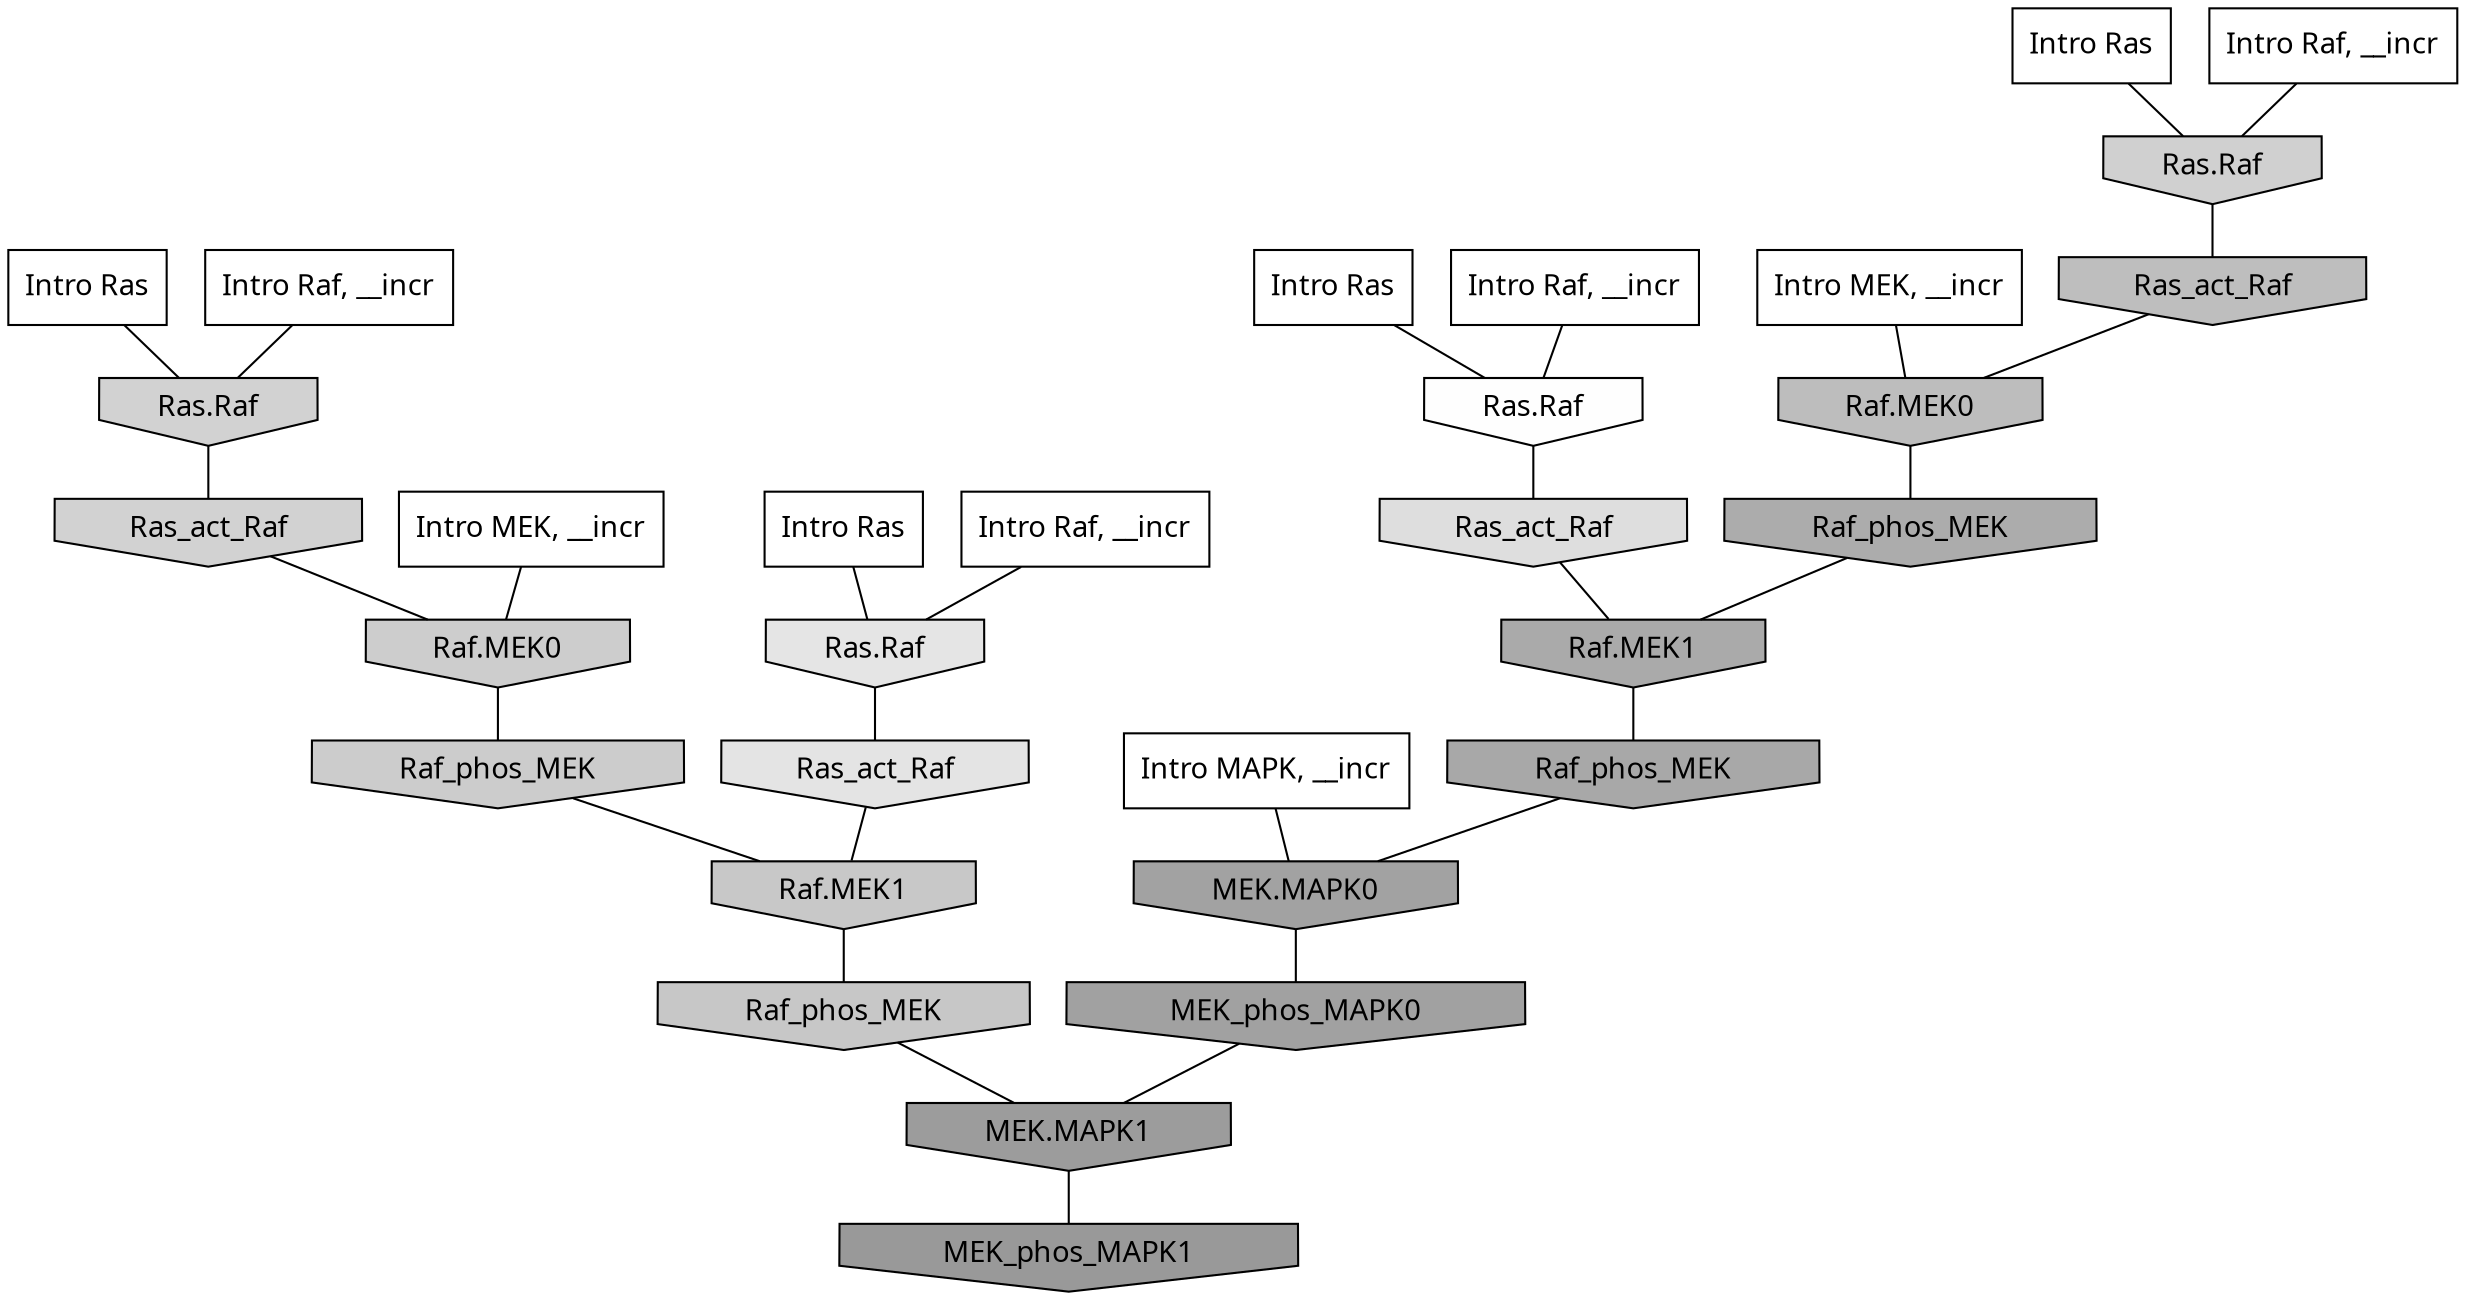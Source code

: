digraph G{
  rankdir="TB";
  ranksep=0.30;
  node [fontname="CMU Serif"];
  edge [fontname="CMU Serif"];
  
  7 [label="Intro Ras", shape=rectangle, style=filled, fillcolor="0.000 0.000 1.000"]
  
  43 [label="Intro Ras", shape=rectangle, style=filled, fillcolor="0.000 0.000 1.000"]
  
  64 [label="Intro Ras", shape=rectangle, style=filled, fillcolor="0.000 0.000 1.000"]
  
  87 [label="Intro Ras", shape=rectangle, style=filled, fillcolor="0.000 0.000 1.000"]
  
  301 [label="Intro Raf, __incr", shape=rectangle, style=filled, fillcolor="0.000 0.000 1.000"]
  
  421 [label="Intro Raf, __incr", shape=rectangle, style=filled, fillcolor="0.000 0.000 1.000"]
  
  563 [label="Intro Raf, __incr", shape=rectangle, style=filled, fillcolor="0.000 0.000 1.000"]
  
  925 [label="Intro Raf, __incr", shape=rectangle, style=filled, fillcolor="0.000 0.000 1.000"]
  
  1798 [label="Intro MEK, __incr", shape=rectangle, style=filled, fillcolor="0.000 0.000 1.000"]
  
  1970 [label="Intro MEK, __incr", shape=rectangle, style=filled, fillcolor="0.000 0.000 1.000"]
  
  2328 [label="Intro MAPK, __incr", shape=rectangle, style=filled, fillcolor="0.000 0.000 1.000"]
  
  3341 [label="Ras.Raf", shape=invhouse, style=filled, fillcolor="0.000 0.000 0.996"]
  
  4439 [label="Ras.Raf", shape=invhouse, style=filled, fillcolor="0.000 0.000 0.896"]
  
  4505 [label="Ras_act_Raf", shape=invhouse, style=filled, fillcolor="0.000 0.000 0.892"]
  
  4891 [label="Ras_act_Raf", shape=invhouse, style=filled, fillcolor="0.000 0.000 0.868"]
  
  5696 [label="Ras.Raf", shape=invhouse, style=filled, fillcolor="0.000 0.000 0.821"]
  
  5705 [label="Ras_act_Raf", shape=invhouse, style=filled, fillcolor="0.000 0.000 0.821"]
  
  5881 [label="Ras.Raf", shape=invhouse, style=filled, fillcolor="0.000 0.000 0.813"]
  
  6076 [label="Raf.MEK0", shape=invhouse, style=filled, fillcolor="0.000 0.000 0.802"]
  
  6113 [label="Raf_phos_MEK", shape=invhouse, style=filled, fillcolor="0.000 0.000 0.800"]
  
  6517 [label="Raf.MEK1", shape=invhouse, style=filled, fillcolor="0.000 0.000 0.783"]
  
  6635 [label="Raf_phos_MEK", shape=invhouse, style=filled, fillcolor="0.000 0.000 0.778"]
  
  7610 [label="Ras_act_Raf", shape=invhouse, style=filled, fillcolor="0.000 0.000 0.746"]
  
  7755 [label="Raf.MEK0", shape=invhouse, style=filled, fillcolor="0.000 0.000 0.741"]
  
  10468 [label="Raf_phos_MEK", shape=invhouse, style=filled, fillcolor="0.000 0.000 0.672"]
  
  10753 [label="Raf.MEK1", shape=invhouse, style=filled, fillcolor="0.000 0.000 0.666"]
  
  11130 [label="Raf_phos_MEK", shape=invhouse, style=filled, fillcolor="0.000 0.000 0.659"]
  
  12460 [label="MEK.MAPK0", shape=invhouse, style=filled, fillcolor="0.000 0.000 0.636"]
  
  12845 [label="MEK_phos_MAPK0", shape=invhouse, style=filled, fillcolor="0.000 0.000 0.630"]
  
  14182 [label="MEK.MAPK1", shape=invhouse, style=filled, fillcolor="0.000 0.000 0.610"]
  
  14945 [label="MEK_phos_MAPK1", shape=invhouse, style=filled, fillcolor="0.000 0.000 0.600"]
  
  
  14182 -> 14945 [dir=none, color="0.000 0.000 0.000"] 
  12845 -> 14182 [dir=none, color="0.000 0.000 0.000"] 
  12460 -> 12845 [dir=none, color="0.000 0.000 0.000"] 
  11130 -> 12460 [dir=none, color="0.000 0.000 0.000"] 
  10753 -> 11130 [dir=none, color="0.000 0.000 0.000"] 
  10468 -> 10753 [dir=none, color="0.000 0.000 0.000"] 
  7755 -> 10468 [dir=none, color="0.000 0.000 0.000"] 
  7610 -> 7755 [dir=none, color="0.000 0.000 0.000"] 
  6635 -> 14182 [dir=none, color="0.000 0.000 0.000"] 
  6517 -> 6635 [dir=none, color="0.000 0.000 0.000"] 
  6113 -> 6517 [dir=none, color="0.000 0.000 0.000"] 
  6076 -> 6113 [dir=none, color="0.000 0.000 0.000"] 
  5881 -> 7610 [dir=none, color="0.000 0.000 0.000"] 
  5705 -> 6076 [dir=none, color="0.000 0.000 0.000"] 
  5696 -> 5705 [dir=none, color="0.000 0.000 0.000"] 
  4891 -> 10753 [dir=none, color="0.000 0.000 0.000"] 
  4505 -> 6517 [dir=none, color="0.000 0.000 0.000"] 
  4439 -> 4505 [dir=none, color="0.000 0.000 0.000"] 
  3341 -> 4891 [dir=none, color="0.000 0.000 0.000"] 
  2328 -> 12460 [dir=none, color="0.000 0.000 0.000"] 
  1970 -> 6076 [dir=none, color="0.000 0.000 0.000"] 
  1798 -> 7755 [dir=none, color="0.000 0.000 0.000"] 
  925 -> 5696 [dir=none, color="0.000 0.000 0.000"] 
  563 -> 5881 [dir=none, color="0.000 0.000 0.000"] 
  421 -> 4439 [dir=none, color="0.000 0.000 0.000"] 
  301 -> 3341 [dir=none, color="0.000 0.000 0.000"] 
  87 -> 4439 [dir=none, color="0.000 0.000 0.000"] 
  64 -> 5881 [dir=none, color="0.000 0.000 0.000"] 
  43 -> 3341 [dir=none, color="0.000 0.000 0.000"] 
  7 -> 5696 [dir=none, color="0.000 0.000 0.000"] 
  
  }
